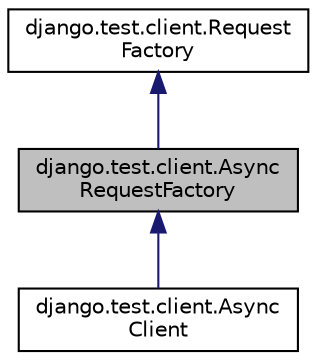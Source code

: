 digraph "django.test.client.AsyncRequestFactory"
{
 // LATEX_PDF_SIZE
  edge [fontname="Helvetica",fontsize="10",labelfontname="Helvetica",labelfontsize="10"];
  node [fontname="Helvetica",fontsize="10",shape=record];
  Node1 [label="django.test.client.Async\lRequestFactory",height=0.2,width=0.4,color="black", fillcolor="grey75", style="filled", fontcolor="black",tooltip=" "];
  Node2 -> Node1 [dir="back",color="midnightblue",fontsize="10",style="solid"];
  Node2 [label="django.test.client.Request\lFactory",height=0.2,width=0.4,color="black", fillcolor="white", style="filled",URL="$classdjango_1_1test_1_1client_1_1_request_factory.html",tooltip=" "];
  Node1 -> Node3 [dir="back",color="midnightblue",fontsize="10",style="solid"];
  Node3 [label="django.test.client.Async\lClient",height=0.2,width=0.4,color="black", fillcolor="white", style="filled",URL="$classdjango_1_1test_1_1client_1_1_async_client.html",tooltip=" "];
}
